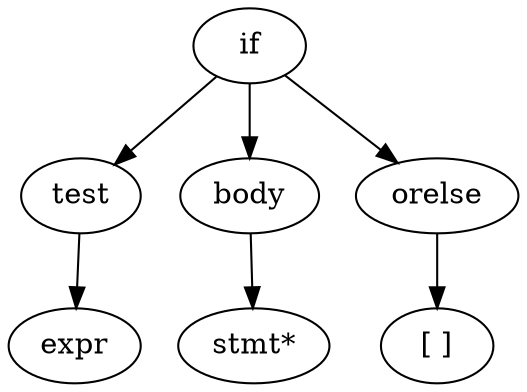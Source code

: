 digraph name {
	if -> test;
	if -> body;
	if -> orelse;
	test -> expr
	body -> "stmt*";
	orelse -> "[ ]";
	}